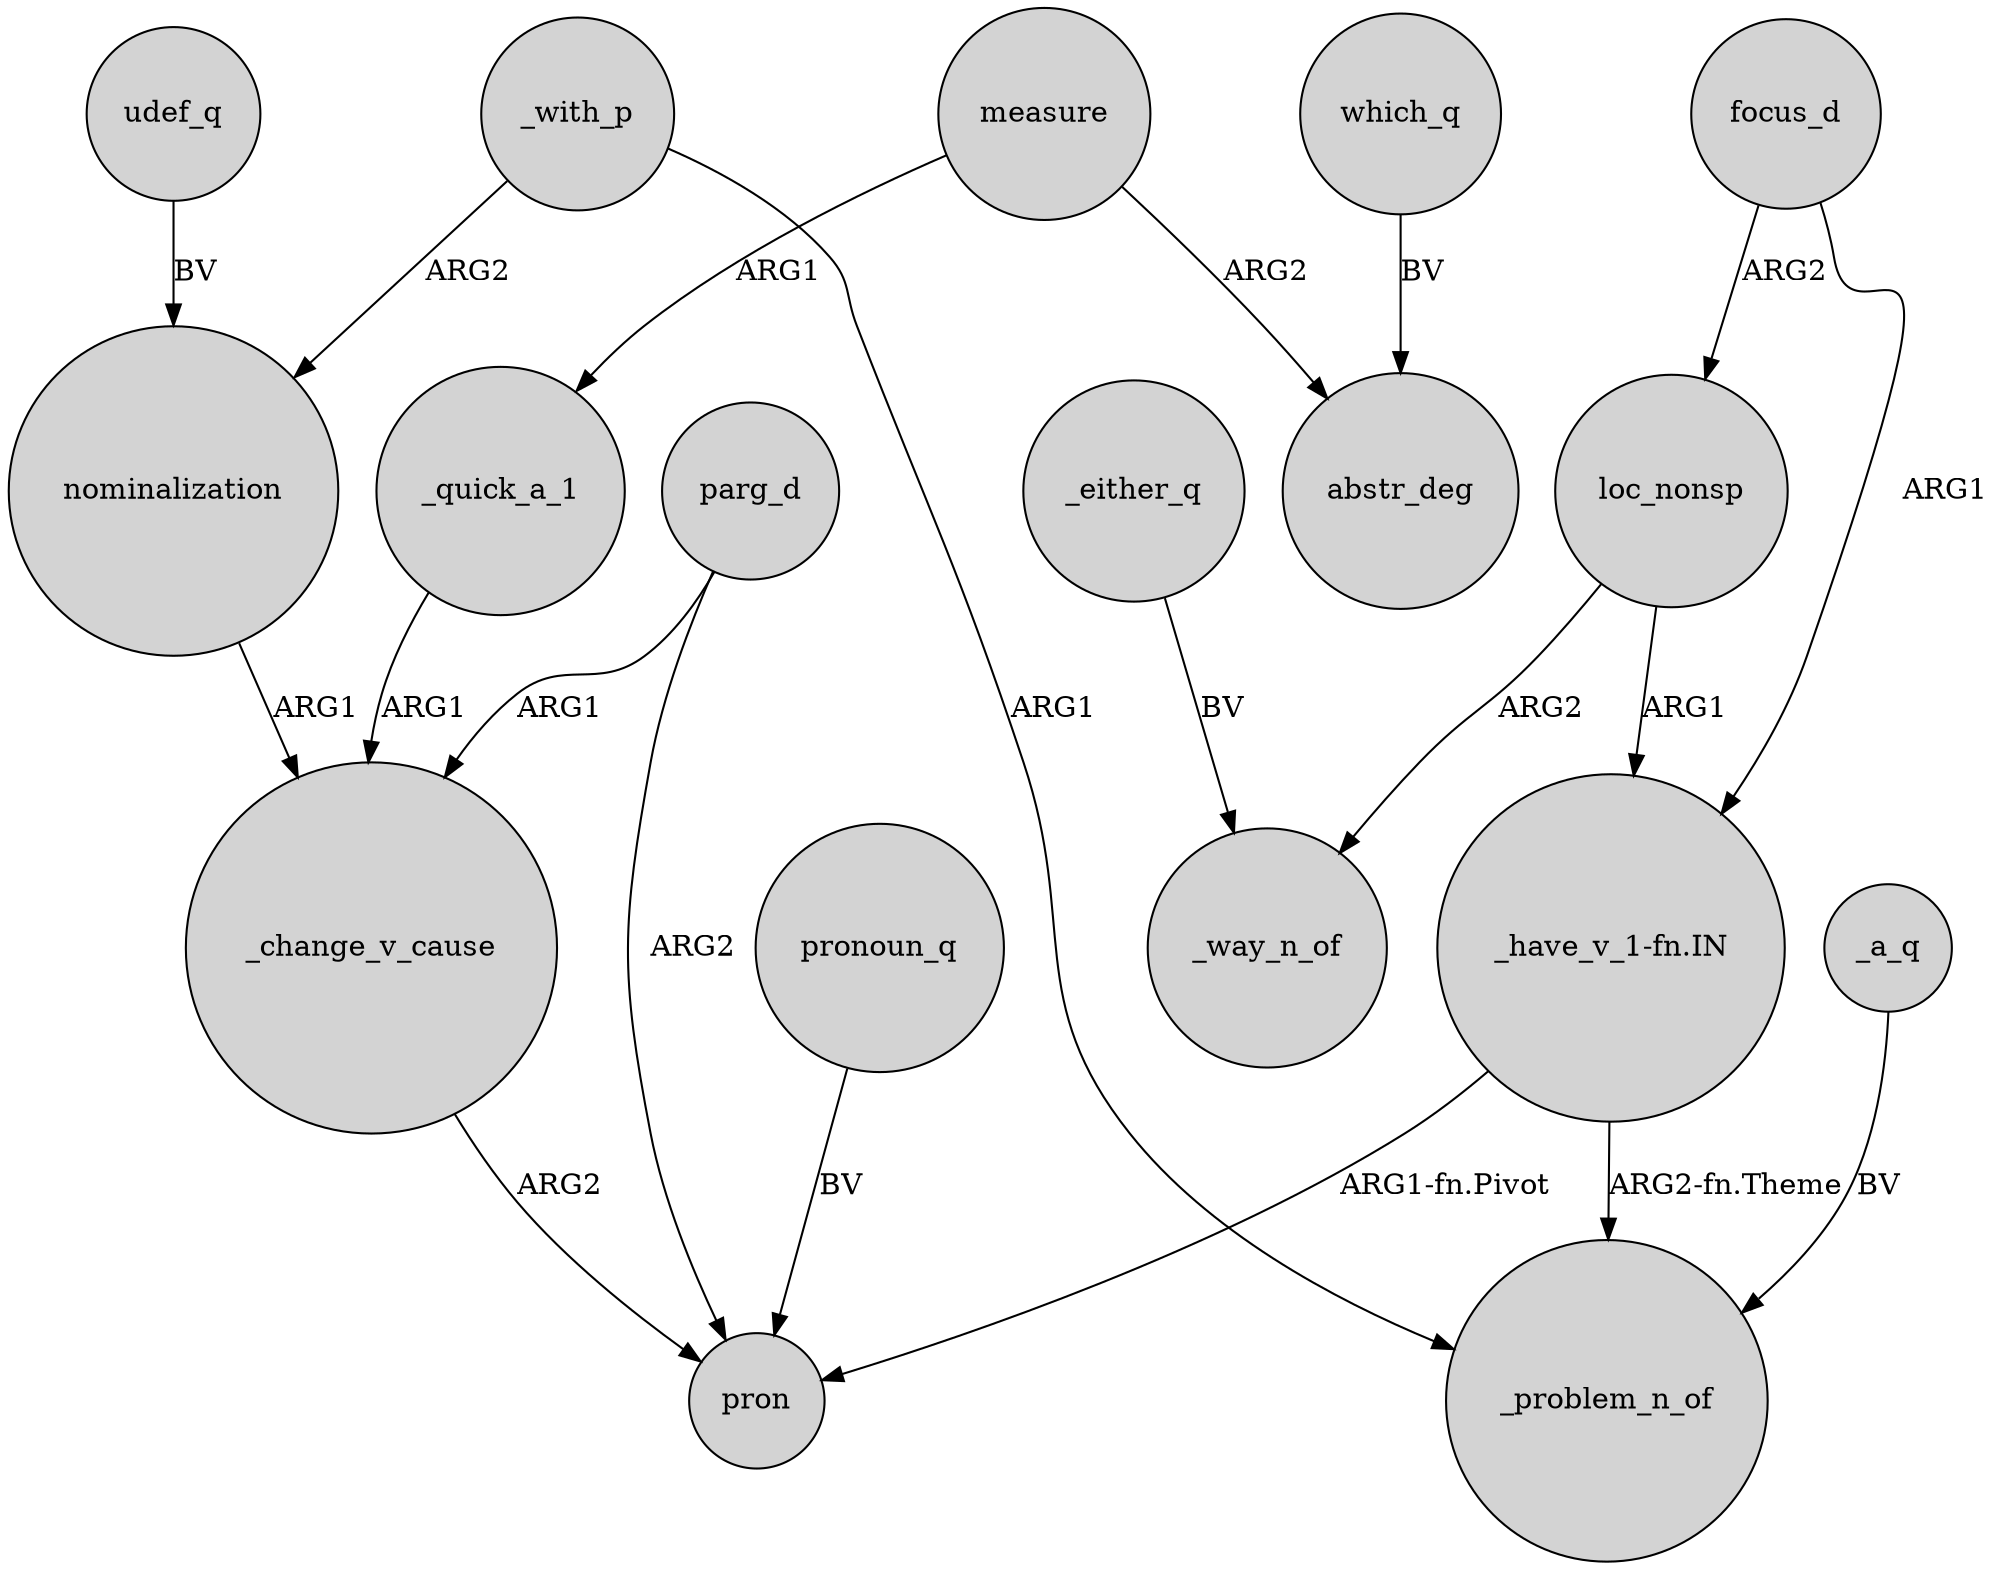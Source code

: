 digraph {
	node [shape=circle style=filled]
	focus_d -> "_have_v_1-fn.IN" [label=ARG1]
	focus_d -> loc_nonsp [label=ARG2]
	measure -> abstr_deg [label=ARG2]
	_change_v_cause -> pron [label=ARG2]
	parg_d -> _change_v_cause [label=ARG1]
	_with_p -> nominalization [label=ARG2]
	"_have_v_1-fn.IN" -> _problem_n_of [label="ARG2-fn.Theme"]
	_either_q -> _way_n_of [label=BV]
	"_have_v_1-fn.IN" -> pron [label="ARG1-fn.Pivot"]
	parg_d -> pron [label=ARG2]
	nominalization -> _change_v_cause [label=ARG1]
	pronoun_q -> pron [label=BV]
	loc_nonsp -> _way_n_of [label=ARG2]
	which_q -> abstr_deg [label=BV]
	udef_q -> nominalization [label=BV]
	_with_p -> _problem_n_of [label=ARG1]
	_quick_a_1 -> _change_v_cause [label=ARG1]
	measure -> _quick_a_1 [label=ARG1]
	loc_nonsp -> "_have_v_1-fn.IN" [label=ARG1]
	_a_q -> _problem_n_of [label=BV]
}
